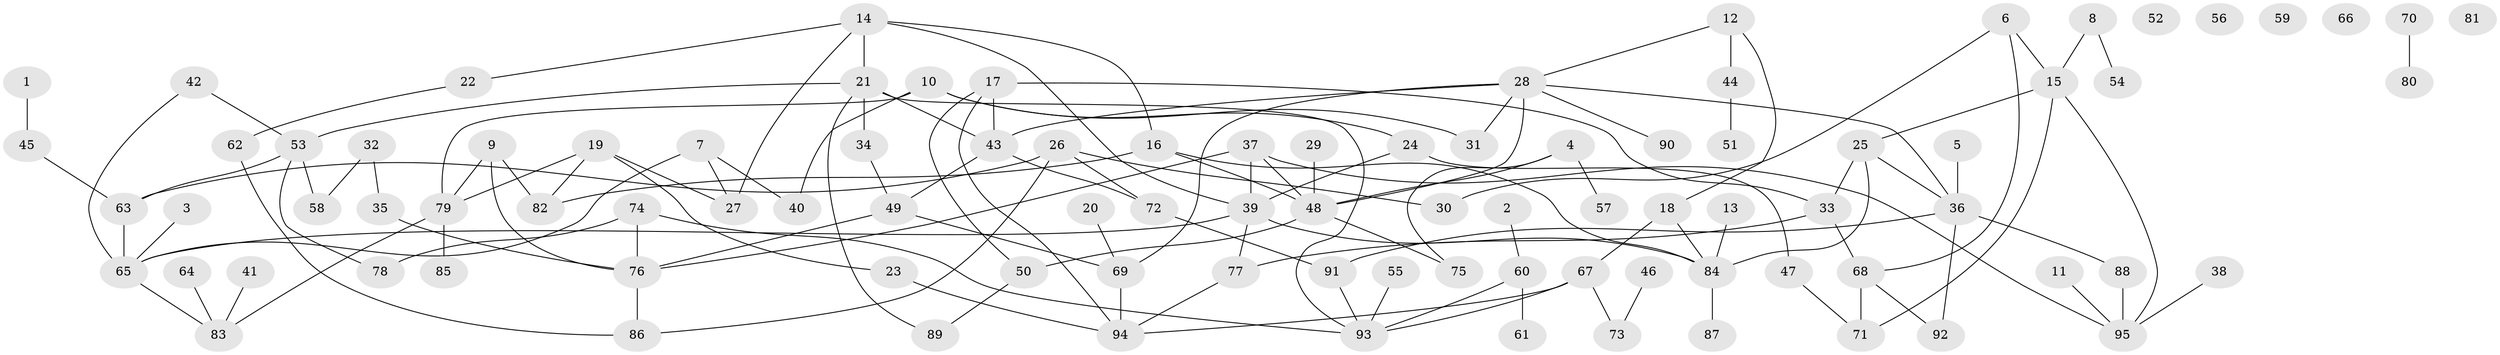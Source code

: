 // coarse degree distribution, {1: 0.40425531914893614, 2: 0.1702127659574468, 0: 0.10638297872340426, 5: 0.0851063829787234, 7: 0.0425531914893617, 4: 0.0851063829787234, 6: 0.02127659574468085, 9: 0.02127659574468085, 3: 0.02127659574468085, 8: 0.02127659574468085, 11: 0.02127659574468085}
// Generated by graph-tools (version 1.1) at 2025/02/03/05/25 17:02:33]
// undirected, 95 vertices, 131 edges
graph export_dot {
graph [start="1"]
  node [color=gray90,style=filled];
  1;
  2;
  3;
  4;
  5;
  6;
  7;
  8;
  9;
  10;
  11;
  12;
  13;
  14;
  15;
  16;
  17;
  18;
  19;
  20;
  21;
  22;
  23;
  24;
  25;
  26;
  27;
  28;
  29;
  30;
  31;
  32;
  33;
  34;
  35;
  36;
  37;
  38;
  39;
  40;
  41;
  42;
  43;
  44;
  45;
  46;
  47;
  48;
  49;
  50;
  51;
  52;
  53;
  54;
  55;
  56;
  57;
  58;
  59;
  60;
  61;
  62;
  63;
  64;
  65;
  66;
  67;
  68;
  69;
  70;
  71;
  72;
  73;
  74;
  75;
  76;
  77;
  78;
  79;
  80;
  81;
  82;
  83;
  84;
  85;
  86;
  87;
  88;
  89;
  90;
  91;
  92;
  93;
  94;
  95;
  1 -- 45;
  2 -- 60;
  3 -- 65;
  4 -- 48;
  4 -- 57;
  4 -- 75;
  5 -- 36;
  6 -- 15;
  6 -- 30;
  6 -- 68;
  7 -- 27;
  7 -- 40;
  7 -- 65;
  8 -- 15;
  8 -- 54;
  9 -- 76;
  9 -- 79;
  9 -- 82;
  10 -- 24;
  10 -- 31;
  10 -- 40;
  10 -- 79;
  11 -- 95;
  12 -- 18;
  12 -- 28;
  12 -- 44;
  13 -- 84;
  14 -- 16;
  14 -- 21;
  14 -- 22;
  14 -- 27;
  14 -- 39;
  15 -- 25;
  15 -- 71;
  15 -- 95;
  16 -- 48;
  16 -- 82;
  16 -- 84;
  17 -- 33;
  17 -- 43;
  17 -- 50;
  17 -- 94;
  18 -- 67;
  18 -- 84;
  19 -- 23;
  19 -- 27;
  19 -- 79;
  19 -- 82;
  20 -- 69;
  21 -- 34;
  21 -- 43;
  21 -- 53;
  21 -- 89;
  21 -- 93;
  22 -- 62;
  23 -- 94;
  24 -- 39;
  24 -- 47;
  25 -- 33;
  25 -- 36;
  25 -- 84;
  26 -- 30;
  26 -- 63;
  26 -- 72;
  26 -- 86;
  28 -- 31;
  28 -- 36;
  28 -- 43;
  28 -- 48;
  28 -- 69;
  28 -- 90;
  29 -- 48;
  32 -- 35;
  32 -- 58;
  33 -- 68;
  33 -- 77;
  34 -- 49;
  35 -- 76;
  36 -- 88;
  36 -- 91;
  36 -- 92;
  37 -- 39;
  37 -- 48;
  37 -- 76;
  37 -- 95;
  38 -- 95;
  39 -- 65;
  39 -- 77;
  39 -- 84;
  41 -- 83;
  42 -- 53;
  42 -- 65;
  43 -- 49;
  43 -- 72;
  44 -- 51;
  45 -- 63;
  46 -- 73;
  47 -- 71;
  48 -- 50;
  48 -- 75;
  49 -- 69;
  49 -- 76;
  50 -- 89;
  53 -- 58;
  53 -- 63;
  53 -- 78;
  55 -- 93;
  60 -- 61;
  60 -- 93;
  62 -- 86;
  63 -- 65;
  64 -- 83;
  65 -- 83;
  67 -- 73;
  67 -- 93;
  67 -- 94;
  68 -- 71;
  68 -- 92;
  69 -- 94;
  70 -- 80;
  72 -- 91;
  74 -- 76;
  74 -- 78;
  74 -- 93;
  76 -- 86;
  77 -- 94;
  79 -- 83;
  79 -- 85;
  84 -- 87;
  88 -- 95;
  91 -- 93;
}
